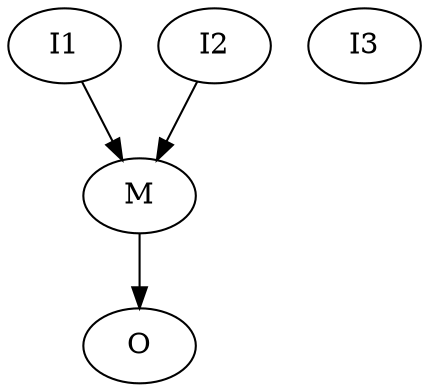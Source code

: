
digraph test {

I1 [LABEL = "INPUT"];
I2 [LABEL = "INPUT"];
I3 [LABEL = "INPUT"];

M [LABEL = "MUX2", SEL = "I3"];

O [LABEL = "OUTPUT"];

I1 -> M -> O;
I2 -> M;

}
